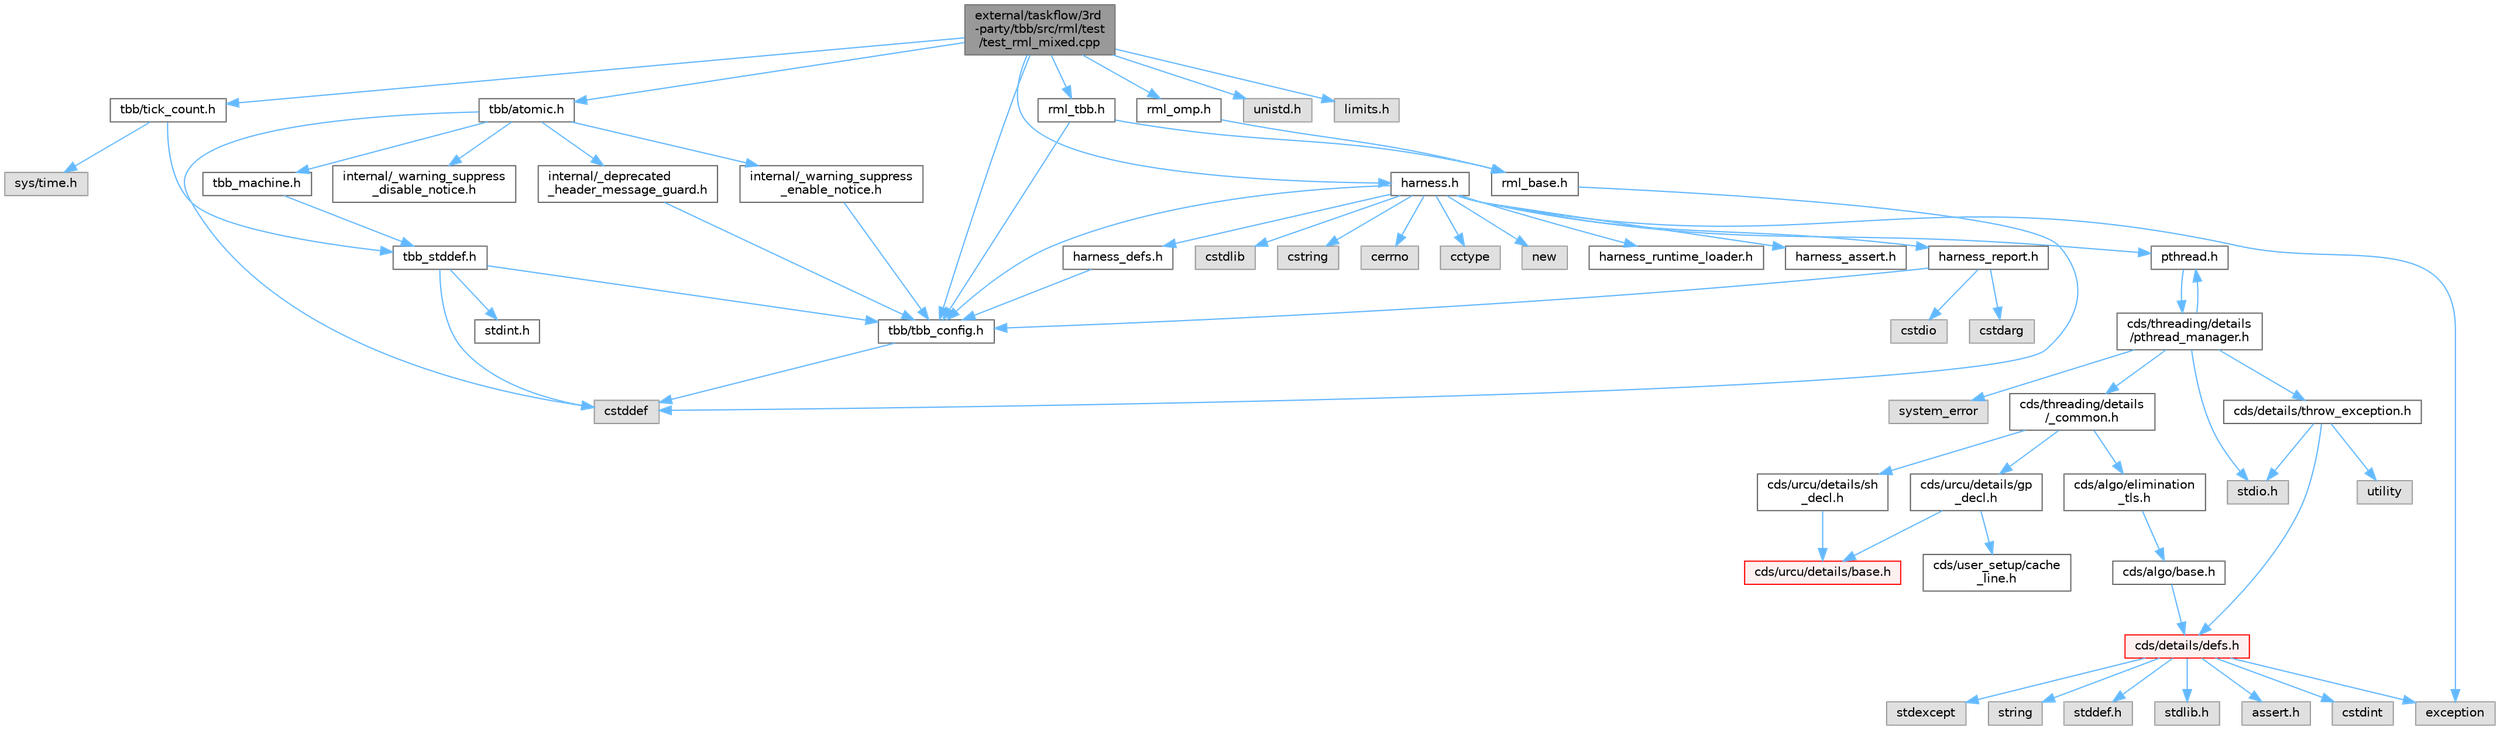 digraph "external/taskflow/3rd-party/tbb/src/rml/test/test_rml_mixed.cpp"
{
 // LATEX_PDF_SIZE
  bgcolor="transparent";
  edge [fontname=Helvetica,fontsize=10,labelfontname=Helvetica,labelfontsize=10];
  node [fontname=Helvetica,fontsize=10,shape=box,height=0.2,width=0.4];
  Node1 [id="Node000001",label="external/taskflow/3rd\l-party/tbb/src/rml/test\l/test_rml_mixed.cpp",height=0.2,width=0.4,color="gray40", fillcolor="grey60", style="filled", fontcolor="black",tooltip=" "];
  Node1 -> Node2 [id="edge67_Node000001_Node000002",color="steelblue1",style="solid",tooltip=" "];
  Node2 [id="Node000002",label="tbb/tbb_config.h",height=0.2,width=0.4,color="grey40", fillcolor="white", style="filled",URL="$tbb__config_8h.html",tooltip=" "];
  Node2 -> Node3 [id="edge68_Node000002_Node000003",color="steelblue1",style="solid",tooltip=" "];
  Node3 [id="Node000003",label="cstddef",height=0.2,width=0.4,color="grey60", fillcolor="#E0E0E0", style="filled",tooltip=" "];
  Node1 -> Node4 [id="edge69_Node000001_Node000004",color="steelblue1",style="solid",tooltip=" "];
  Node4 [id="Node000004",label="rml_tbb.h",height=0.2,width=0.4,color="grey40", fillcolor="white", style="filled",URL="$rml__tbb_8h.html",tooltip=" "];
  Node4 -> Node2 [id="edge70_Node000004_Node000002",color="steelblue1",style="solid",tooltip=" "];
  Node4 -> Node5 [id="edge71_Node000004_Node000005",color="steelblue1",style="solid",tooltip=" "];
  Node5 [id="Node000005",label="rml_base.h",height=0.2,width=0.4,color="grey40", fillcolor="white", style="filled",URL="$rml__base_8h.html",tooltip=" "];
  Node5 -> Node3 [id="edge72_Node000005_Node000003",color="steelblue1",style="solid",tooltip=" "];
  Node1 -> Node6 [id="edge73_Node000001_Node000006",color="steelblue1",style="solid",tooltip=" "];
  Node6 [id="Node000006",label="rml_omp.h",height=0.2,width=0.4,color="grey40", fillcolor="white", style="filled",URL="$rml__omp_8h.html",tooltip=" "];
  Node6 -> Node5 [id="edge74_Node000006_Node000005",color="steelblue1",style="solid",tooltip=" "];
  Node1 -> Node7 [id="edge75_Node000001_Node000007",color="steelblue1",style="solid",tooltip=" "];
  Node7 [id="Node000007",label="tbb/atomic.h",height=0.2,width=0.4,color="grey40", fillcolor="white", style="filled",URL="$external_2taskflow_23rd-party_2tbb_2include_2tbb_2atomic_8h.html",tooltip=" "];
  Node7 -> Node8 [id="edge76_Node000007_Node000008",color="steelblue1",style="solid",tooltip=" "];
  Node8 [id="Node000008",label="internal/_deprecated\l_header_message_guard.h",height=0.2,width=0.4,color="grey40", fillcolor="white", style="filled",URL="$__deprecated__header__message__guard_8h.html",tooltip=" "];
  Node8 -> Node2 [id="edge77_Node000008_Node000002",color="steelblue1",style="solid",tooltip=" "];
  Node7 -> Node9 [id="edge78_Node000007_Node000009",color="steelblue1",style="solid",tooltip=" "];
  Node9 [id="Node000009",label="internal/_warning_suppress\l_enable_notice.h",height=0.2,width=0.4,color="grey40", fillcolor="white", style="filled",URL="$__warning__suppress__enable__notice_8h.html",tooltip=" "];
  Node9 -> Node2 [id="edge79_Node000009_Node000002",color="steelblue1",style="solid",tooltip=" "];
  Node7 -> Node3 [id="edge80_Node000007_Node000003",color="steelblue1",style="solid",tooltip=" "];
  Node7 -> Node10 [id="edge81_Node000007_Node000010",color="steelblue1",style="solid",tooltip=" "];
  Node10 [id="Node000010",label="tbb_machine.h",height=0.2,width=0.4,color="grey40", fillcolor="white", style="filled",URL="$tbb__machine_8h.html",tooltip=" "];
  Node10 -> Node11 [id="edge82_Node000010_Node000011",color="steelblue1",style="solid",tooltip=" "];
  Node11 [id="Node000011",label="tbb_stddef.h",height=0.2,width=0.4,color="grey40", fillcolor="white", style="filled",URL="$tbb__stddef_8h.html",tooltip=" "];
  Node11 -> Node2 [id="edge83_Node000011_Node000002",color="steelblue1",style="solid",tooltip=" "];
  Node11 -> Node3 [id="edge84_Node000011_Node000003",color="steelblue1",style="solid",tooltip=" "];
  Node11 -> Node12 [id="edge85_Node000011_Node000012",color="steelblue1",style="solid",tooltip=" "];
  Node12 [id="Node000012",label="stdint.h",height=0.2,width=0.4,color="grey40", fillcolor="white", style="filled",URL="$stdint_8h.html",tooltip=" "];
  Node7 -> Node13 [id="edge86_Node000007_Node000013",color="steelblue1",style="solid",tooltip=" "];
  Node13 [id="Node000013",label="internal/_warning_suppress\l_disable_notice.h",height=0.2,width=0.4,color="grey40", fillcolor="white", style="filled",URL="$__warning__suppress__disable__notice_8h.html",tooltip=" "];
  Node1 -> Node14 [id="edge87_Node000001_Node000014",color="steelblue1",style="solid",tooltip=" "];
  Node14 [id="Node000014",label="tbb/tick_count.h",height=0.2,width=0.4,color="grey40", fillcolor="white", style="filled",URL="$tick__count_8h.html",tooltip=" "];
  Node14 -> Node11 [id="edge88_Node000014_Node000011",color="steelblue1",style="solid",tooltip=" "];
  Node14 -> Node15 [id="edge89_Node000014_Node000015",color="steelblue1",style="solid",tooltip=" "];
  Node15 [id="Node000015",label="sys/time.h",height=0.2,width=0.4,color="grey60", fillcolor="#E0E0E0", style="filled",tooltip=" "];
  Node1 -> Node16 [id="edge90_Node000001_Node000016",color="steelblue1",style="solid",tooltip=" "];
  Node16 [id="Node000016",label="harness.h",height=0.2,width=0.4,color="grey40", fillcolor="white", style="filled",URL="$harness_8h.html",tooltip=" "];
  Node16 -> Node2 [id="edge91_Node000016_Node000002",color="steelblue1",style="solid",tooltip=" "];
  Node16 -> Node17 [id="edge92_Node000016_Node000017",color="steelblue1",style="solid",tooltip=" "];
  Node17 [id="Node000017",label="harness_defs.h",height=0.2,width=0.4,color="grey40", fillcolor="white", style="filled",URL="$harness__defs_8h.html",tooltip=" "];
  Node17 -> Node2 [id="edge93_Node000017_Node000002",color="steelblue1",style="solid",tooltip=" "];
  Node16 -> Node18 [id="edge94_Node000016_Node000018",color="steelblue1",style="solid",tooltip=" "];
  Node18 [id="Node000018",label="cstdlib",height=0.2,width=0.4,color="grey60", fillcolor="#E0E0E0", style="filled",tooltip=" "];
  Node16 -> Node19 [id="edge95_Node000016_Node000019",color="steelblue1",style="solid",tooltip=" "];
  Node19 [id="Node000019",label="cstring",height=0.2,width=0.4,color="grey60", fillcolor="#E0E0E0", style="filled",tooltip=" "];
  Node16 -> Node20 [id="edge96_Node000016_Node000020",color="steelblue1",style="solid",tooltip=" "];
  Node20 [id="Node000020",label="cerrno",height=0.2,width=0.4,color="grey60", fillcolor="#E0E0E0", style="filled",tooltip=" "];
  Node16 -> Node21 [id="edge97_Node000016_Node000021",color="steelblue1",style="solid",tooltip=" "];
  Node21 [id="Node000021",label="cctype",height=0.2,width=0.4,color="grey60", fillcolor="#E0E0E0", style="filled",tooltip=" "];
  Node16 -> Node22 [id="edge98_Node000016_Node000022",color="steelblue1",style="solid",tooltip=" "];
  Node22 [id="Node000022",label="new",height=0.2,width=0.4,color="grey60", fillcolor="#E0E0E0", style="filled",tooltip=" "];
  Node16 -> Node23 [id="edge99_Node000016_Node000023",color="steelblue1",style="solid",tooltip=" "];
  Node23 [id="Node000023",label="pthread.h",height=0.2,width=0.4,color="grey40", fillcolor="white", style="filled",URL="$pthread_8h.html",tooltip=" "];
  Node23 -> Node24 [id="edge100_Node000023_Node000024",color="steelblue1",style="solid",tooltip=" "];
  Node24 [id="Node000024",label="cds/threading/details\l/pthread_manager.h",height=0.2,width=0.4,color="grey40", fillcolor="white", style="filled",URL="$pthread__manager_8h.html",tooltip=" "];
  Node24 -> Node25 [id="edge101_Node000024_Node000025",color="steelblue1",style="solid",tooltip=" "];
  Node25 [id="Node000025",label="system_error",height=0.2,width=0.4,color="grey60", fillcolor="#E0E0E0", style="filled",tooltip=" "];
  Node24 -> Node26 [id="edge102_Node000024_Node000026",color="steelblue1",style="solid",tooltip=" "];
  Node26 [id="Node000026",label="stdio.h",height=0.2,width=0.4,color="grey60", fillcolor="#E0E0E0", style="filled",tooltip=" "];
  Node24 -> Node23 [id="edge103_Node000024_Node000023",color="steelblue1",style="solid",tooltip=" "];
  Node24 -> Node27 [id="edge104_Node000024_Node000027",color="steelblue1",style="solid",tooltip=" "];
  Node27 [id="Node000027",label="cds/threading/details\l/_common.h",height=0.2,width=0.4,color="grey40", fillcolor="white", style="filled",URL="$__common_8h.html",tooltip=" "];
  Node27 -> Node28 [id="edge105_Node000027_Node000028",color="steelblue1",style="solid",tooltip=" "];
  Node28 [id="Node000028",label="cds/urcu/details/gp\l_decl.h",height=0.2,width=0.4,color="grey40", fillcolor="white", style="filled",URL="$gp__decl_8h.html",tooltip=" "];
  Node28 -> Node29 [id="edge106_Node000028_Node000029",color="steelblue1",style="solid",tooltip=" "];
  Node29 [id="Node000029",label="cds/urcu/details/base.h",height=0.2,width=0.4,color="red", fillcolor="#FFF0F0", style="filled",URL="$external_2libcds_2cds_2urcu_2details_2base_8h.html",tooltip=" "];
  Node28 -> Node44 [id="edge107_Node000028_Node000044",color="steelblue1",style="solid",tooltip=" "];
  Node44 [id="Node000044",label="cds/user_setup/cache\l_line.h",height=0.2,width=0.4,color="grey40", fillcolor="white", style="filled",URL="$cache__line_8h.html",tooltip="Cache-line size definition"];
  Node27 -> Node66 [id="edge108_Node000027_Node000066",color="steelblue1",style="solid",tooltip=" "];
  Node66 [id="Node000066",label="cds/urcu/details/sh\l_decl.h",height=0.2,width=0.4,color="grey40", fillcolor="white", style="filled",URL="$sh__decl_8h.html",tooltip=" "];
  Node66 -> Node29 [id="edge109_Node000066_Node000029",color="steelblue1",style="solid",tooltip=" "];
  Node27 -> Node67 [id="edge110_Node000027_Node000067",color="steelblue1",style="solid",tooltip=" "];
  Node67 [id="Node000067",label="cds/algo/elimination\l_tls.h",height=0.2,width=0.4,color="grey40", fillcolor="white", style="filled",URL="$elimination__tls_8h.html",tooltip=" "];
  Node67 -> Node68 [id="edge111_Node000067_Node000068",color="steelblue1",style="solid",tooltip=" "];
  Node68 [id="Node000068",label="cds/algo/base.h",height=0.2,width=0.4,color="grey40", fillcolor="white", style="filled",URL="$external_2libcds_2cds_2algo_2base_8h.html",tooltip=" "];
  Node68 -> Node31 [id="edge112_Node000068_Node000031",color="steelblue1",style="solid",tooltip=" "];
  Node31 [id="Node000031",label="cds/details/defs.h",height=0.2,width=0.4,color="red", fillcolor="#FFF0F0", style="filled",URL="$details_2defs_8h.html",tooltip=" "];
  Node31 -> Node32 [id="edge113_Node000031_Node000032",color="steelblue1",style="solid",tooltip=" "];
  Node32 [id="Node000032",label="stddef.h",height=0.2,width=0.4,color="grey60", fillcolor="#E0E0E0", style="filled",tooltip=" "];
  Node31 -> Node33 [id="edge114_Node000031_Node000033",color="steelblue1",style="solid",tooltip=" "];
  Node33 [id="Node000033",label="stdlib.h",height=0.2,width=0.4,color="grey60", fillcolor="#E0E0E0", style="filled",tooltip=" "];
  Node31 -> Node34 [id="edge115_Node000031_Node000034",color="steelblue1",style="solid",tooltip=" "];
  Node34 [id="Node000034",label="assert.h",height=0.2,width=0.4,color="grey60", fillcolor="#E0E0E0", style="filled",tooltip=" "];
  Node31 -> Node35 [id="edge116_Node000031_Node000035",color="steelblue1",style="solid",tooltip=" "];
  Node35 [id="Node000035",label="cstdint",height=0.2,width=0.4,color="grey60", fillcolor="#E0E0E0", style="filled",tooltip=" "];
  Node31 -> Node36 [id="edge117_Node000031_Node000036",color="steelblue1",style="solid",tooltip=" "];
  Node36 [id="Node000036",label="exception",height=0.2,width=0.4,color="grey60", fillcolor="#E0E0E0", style="filled",tooltip=" "];
  Node31 -> Node37 [id="edge118_Node000031_Node000037",color="steelblue1",style="solid",tooltip=" "];
  Node37 [id="Node000037",label="stdexcept",height=0.2,width=0.4,color="grey60", fillcolor="#E0E0E0", style="filled",tooltip=" "];
  Node31 -> Node38 [id="edge119_Node000031_Node000038",color="steelblue1",style="solid",tooltip=" "];
  Node38 [id="Node000038",label="string",height=0.2,width=0.4,color="grey60", fillcolor="#E0E0E0", style="filled",tooltip=" "];
  Node24 -> Node60 [id="edge120_Node000024_Node000060",color="steelblue1",style="solid",tooltip=" "];
  Node60 [id="Node000060",label="cds/details/throw_exception.h",height=0.2,width=0.4,color="grey40", fillcolor="white", style="filled",URL="$throw__exception_8h.html",tooltip=" "];
  Node60 -> Node31 [id="edge121_Node000060_Node000031",color="steelblue1",style="solid",tooltip=" "];
  Node60 -> Node26 [id="edge122_Node000060_Node000026",color="steelblue1",style="solid",tooltip=" "];
  Node60 -> Node61 [id="edge123_Node000060_Node000061",color="steelblue1",style="solid",tooltip=" "];
  Node61 [id="Node000061",label="utility",height=0.2,width=0.4,color="grey60", fillcolor="#E0E0E0", style="filled",tooltip=" "];
  Node16 -> Node69 [id="edge124_Node000016_Node000069",color="steelblue1",style="solid",tooltip=" "];
  Node69 [id="Node000069",label="harness_runtime_loader.h",height=0.2,width=0.4,color="grey40", fillcolor="white", style="filled",URL="$harness__runtime__loader_8h.html",tooltip=" "];
  Node16 -> Node70 [id="edge125_Node000016_Node000070",color="steelblue1",style="solid",tooltip=" "];
  Node70 [id="Node000070",label="harness_report.h",height=0.2,width=0.4,color="grey40", fillcolor="white", style="filled",URL="$harness__report_8h.html",tooltip=" "];
  Node70 -> Node71 [id="edge126_Node000070_Node000071",color="steelblue1",style="solid",tooltip=" "];
  Node71 [id="Node000071",label="cstdio",height=0.2,width=0.4,color="grey60", fillcolor="#E0E0E0", style="filled",tooltip=" "];
  Node70 -> Node72 [id="edge127_Node000070_Node000072",color="steelblue1",style="solid",tooltip=" "];
  Node72 [id="Node000072",label="cstdarg",height=0.2,width=0.4,color="grey60", fillcolor="#E0E0E0", style="filled",tooltip=" "];
  Node70 -> Node2 [id="edge128_Node000070_Node000002",color="steelblue1",style="solid",tooltip=" "];
  Node16 -> Node36 [id="edge129_Node000016_Node000036",color="steelblue1",style="solid",tooltip=" "];
  Node16 -> Node73 [id="edge130_Node000016_Node000073",color="steelblue1",style="solid",tooltip=" "];
  Node73 [id="Node000073",label="harness_assert.h",height=0.2,width=0.4,color="grey40", fillcolor="white", style="filled",URL="$harness__assert_8h.html",tooltip=" "];
  Node1 -> Node74 [id="edge131_Node000001_Node000074",color="steelblue1",style="solid",tooltip=" "];
  Node74 [id="Node000074",label="unistd.h",height=0.2,width=0.4,color="grey60", fillcolor="#E0E0E0", style="filled",tooltip=" "];
  Node1 -> Node75 [id="edge132_Node000001_Node000075",color="steelblue1",style="solid",tooltip=" "];
  Node75 [id="Node000075",label="limits.h",height=0.2,width=0.4,color="grey60", fillcolor="#E0E0E0", style="filled",tooltip=" "];
}
